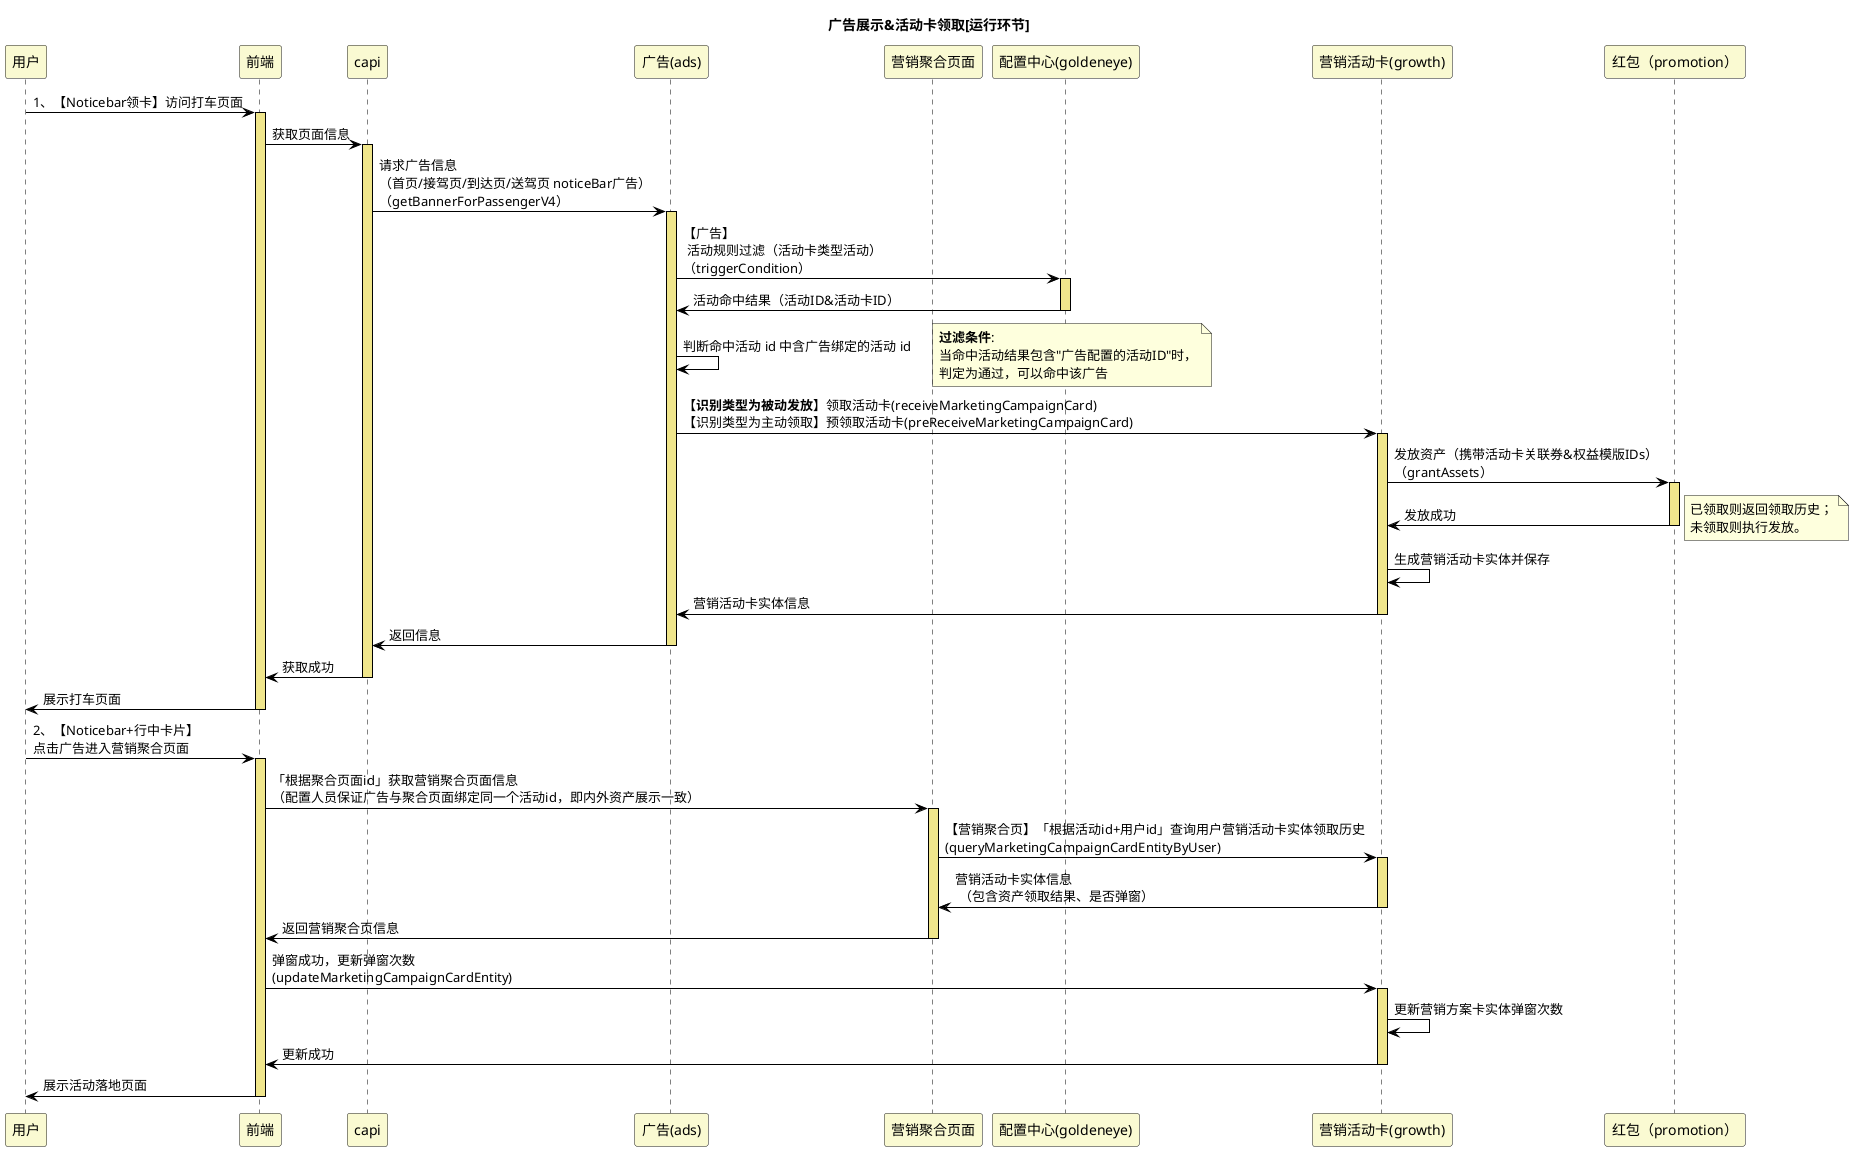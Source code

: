 @startuml

title 广告展示&活动卡领取[运行环节]

skinparam sequence {
ArrowColor black
LifeLineBorderColor black
LifeLineBackgroundColor khaki

ParticipantBackgroundColor lightgoldenrodyellow
}

participant "用户" as user
participant "前端" as front
participant "capi" as capi
participant "广告(ads)" as ads
participant "营销聚合页面" as 营销聚合页面
participant "配置中心(goldeneye)" as goldeneye
participant "营销活动卡(growth)" as growth
participant "红包（promotion）" as coupon


user -> front : 1、【Noticebar领卡】访问打车页面
activate front

front -> capi : 获取页面信息
activate capi

capi -> ads : 请求广告信息\n（首页/接驾页/到达页/送驾页 noticeBar广告） \n（getBannerForPassengerV4）
activate ads

ads -> goldeneye : 【广告】 \n 活动规则过滤（活动卡类型活动）\n（triggerCondition）
activate goldeneye
goldeneye -> ads : 活动命中结果（活动ID&活动卡ID）
deactivate goldeneye

ads -> ads : 判断命中活动 id 中含广告绑定的活动 id
note right : **过滤条件**: \n当命中活动结果包含"广告配置的活动ID"时，\n判定为通过，可以命中该广告

ads -> growth : 【**识别类型为被动发放**】领取活动卡(receiveMarketingCampaignCard) \n【识别类型为主动领取】预领取活动卡(preReceiveMarketingCampaignCard)
activate growth

growth -> coupon : 发放资产（携带活动卡关联券&权益模版IDs）\n（grantAssets）
activate coupon
coupon -> growth : 发放成功
note right : 已领取则返回领取历史；\n未领取则执行发放。
deactivate coupon

growth -> growth : 生成营销活动卡实体并保存

growth -> ads : 营销活动卡实体信息
deactivate growth

ads -> capi : 返回信息
deactivate ads


capi -> front : 获取成功
deactivate capi


front -> user : 展示打车页面
deactivate front

user -> front : 2、【Noticebar+行中卡片】\n点击广告进入营销聚合页面
activate front

front -> 营销聚合页面 : 「根据聚合页面id」获取营销聚合页面信息\n（配置人员保证广告与聚合页面绑定同一个活动id，即内外资产展示一致）
activate 营销聚合页面

营销聚合页面 -> growth : 【营销聚合页】「根据活动id+用户id」查询用户营销活动卡实体领取历史\n(queryMarketingCampaignCardEntityByUser)
activate growth

growth -> 营销聚合页面 : 营销活动卡实体信息 \n （包含资产领取结果、是否弹窗）
deactivate growth

营销聚合页面 -> front : 返回营销聚合页信息
deactivate 营销聚合页面

front -> growth : 弹窗成功，更新弹窗次数 \n(updateMarketingCampaignCardEntity)
activate growth
growth -> growth : 更新营销方案卡实体弹窗次数
growth -> front : 更新成功
deactivate growth

front -> user : 展示活动落地页面
deactivate front

'user -> front : 3、打车页面展示行中卡片信息
'activate front
'
'front -> capi : 获取广告信息
'activate capi
'
'capi -> ads : 获取行中卡片信息
'activate ads
'
'ads -> 营销聚合页面 : 「根据聚合页id查询该聚合页中“打车活动卡”组件」
'activate 营销聚合页面
'
'营销聚合页面 -> growth : 【营销聚合页面】「根据活动id+用户id」查询用户营销活动卡实体领取历史\n(queryMarketingCampaignCardEntityByUser)
'activate growth
'
'growth -> 营销聚合页面 : 营销活动卡实体信息
'deactivate growth
'
'营销聚合页面 -> ads : 活动卡【资产+配置样式】
'deactivate 营销聚合页面
'
'ads -> capi : 返回广告信息「资产+广告样式配置」
'deactivate ads
'
'capi -> front : 返回广告信息
'deactivate capi
'
'front -> user : 展示营销活动卡卡片
'deactivate front

@enduml

